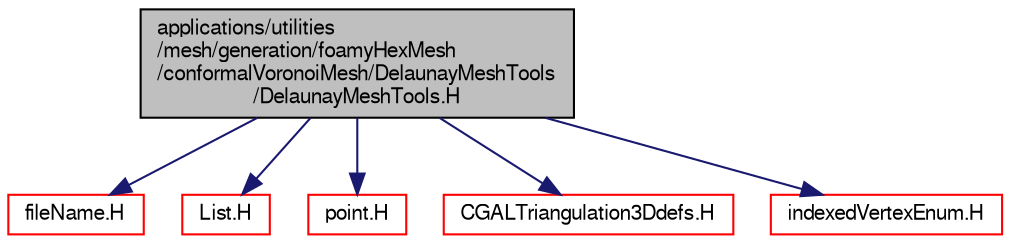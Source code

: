 digraph "applications/utilities/mesh/generation/foamyHexMesh/conformalVoronoiMesh/DelaunayMeshTools/DelaunayMeshTools.H"
{
  bgcolor="transparent";
  edge [fontname="FreeSans",fontsize="10",labelfontname="FreeSans",labelfontsize="10"];
  node [fontname="FreeSans",fontsize="10",shape=record];
  Node0 [label="applications/utilities\l/mesh/generation/foamyHexMesh\l/conformalVoronoiMesh/DelaunayMeshTools\l/DelaunayMeshTools.H",height=0.2,width=0.4,color="black", fillcolor="grey75", style="filled", fontcolor="black"];
  Node0 -> Node1 [color="midnightblue",fontsize="10",style="solid",fontname="FreeSans"];
  Node1 [label="fileName.H",height=0.2,width=0.4,color="red",URL="$a12584.html"];
  Node0 -> Node15 [color="midnightblue",fontsize="10",style="solid",fontname="FreeSans"];
  Node15 [label="List.H",height=0.2,width=0.4,color="red",URL="$a08666.html"];
  Node0 -> Node48 [color="midnightblue",fontsize="10",style="solid",fontname="FreeSans"];
  Node48 [label="point.H",height=0.2,width=0.4,color="red",URL="$a12059.html"];
  Node0 -> Node57 [color="midnightblue",fontsize="10",style="solid",fontname="FreeSans"];
  Node57 [label="CGALTriangulation3Ddefs.H",height=0.2,width=0.4,color="red",URL="$a18170.html",tooltip="CGAL data structures used for 3D Delaunay meshing. "];
  Node0 -> Node189 [color="midnightblue",fontsize="10",style="solid",fontname="FreeSans"];
  Node189 [label="indexedVertexEnum.H",height=0.2,width=0.4,color="red",URL="$a18257.html"];
}

